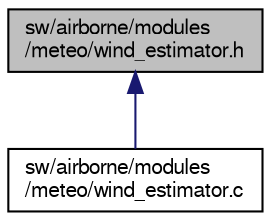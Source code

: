 digraph "sw/airborne/modules/meteo/wind_estimator.h"
{
  edge [fontname="FreeSans",fontsize="10",labelfontname="FreeSans",labelfontsize="10"];
  node [fontname="FreeSans",fontsize="10",shape=record];
  Node1 [label="sw/airborne/modules\l/meteo/wind_estimator.h",height=0.2,width=0.4,color="black", fillcolor="grey75", style="filled", fontcolor="black"];
  Node1 -> Node2 [dir="back",color="midnightblue",fontsize="10",style="solid",fontname="FreeSans"];
  Node2 [label="sw/airborne/modules\l/meteo/wind_estimator.c",height=0.2,width=0.4,color="black", fillcolor="white", style="filled",URL="$wind__estimator_8c.html",tooltip="Original Simulink files available at https://github.com/enacuavlab/UKF_Wind_Estimation. "];
}
